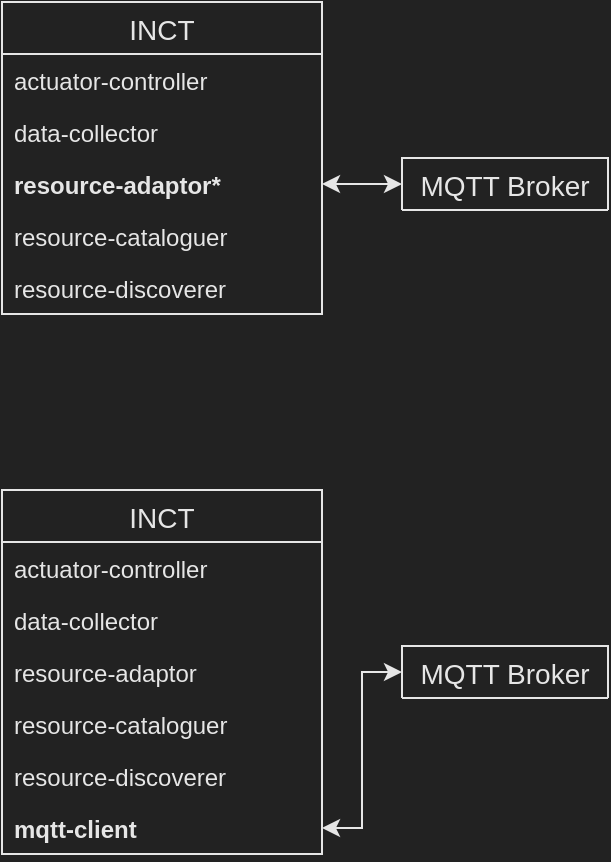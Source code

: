 <mxfile version="12.8.8" type="device"><diagram id="C5RBs43oDa-KdzZeNtuy" name="Page-1"><mxGraphModel dx="946" dy="651" grid="0" gridSize="10" guides="1" tooltips="1" connect="1" arrows="1" fold="1" page="1" pageScale="1" pageWidth="827" pageHeight="1169" background="#222222" math="0" shadow="0"><root><mxCell id="WIyWlLk6GJQsqaUBKTNV-0"/><mxCell id="WIyWlLk6GJQsqaUBKTNV-1" parent="WIyWlLk6GJQsqaUBKTNV-0"/><mxCell id="z7Bzbqkx4B1tsS3JdugF-8" value="INCT" style="swimlane;fontStyle=0;childLayout=stackLayout;horizontal=1;startSize=26;horizontalStack=0;resizeParent=1;resizeParentMax=0;resizeLast=0;collapsible=1;marginBottom=0;align=center;fontSize=14;fontColor=#E6E6E6;fillColor=none;strokeColor=#E6E6E6;" vertex="1" parent="WIyWlLk6GJQsqaUBKTNV-1"><mxGeometry x="42" y="106" width="160" height="156" as="geometry"/></mxCell><mxCell id="z7Bzbqkx4B1tsS3JdugF-9" value="actuator-controller" style="text;strokeColor=none;fillColor=none;spacingLeft=4;spacingRight=4;overflow=hidden;rotatable=0;points=[[0,0.5],[1,0.5]];portConstraint=eastwest;fontSize=12;fontColor=#E6E6E6;" vertex="1" parent="z7Bzbqkx4B1tsS3JdugF-8"><mxGeometry y="26" width="160" height="26" as="geometry"/></mxCell><mxCell id="z7Bzbqkx4B1tsS3JdugF-10" value="data-collector" style="text;strokeColor=none;fillColor=none;spacingLeft=4;spacingRight=4;overflow=hidden;rotatable=0;points=[[0,0.5],[1,0.5]];portConstraint=eastwest;fontSize=12;fontColor=#E6E6E6;" vertex="1" parent="z7Bzbqkx4B1tsS3JdugF-8"><mxGeometry y="52" width="160" height="26" as="geometry"/></mxCell><mxCell id="z7Bzbqkx4B1tsS3JdugF-11" value="resource-adaptor*" style="text;strokeColor=none;fillColor=none;spacingLeft=4;spacingRight=4;overflow=hidden;rotatable=0;points=[[0,0.5],[1,0.5]];portConstraint=eastwest;fontSize=12;fontColor=#E6E6E6;fontStyle=1" vertex="1" parent="z7Bzbqkx4B1tsS3JdugF-8"><mxGeometry y="78" width="160" height="26" as="geometry"/></mxCell><mxCell id="z7Bzbqkx4B1tsS3JdugF-12" value="resource-cataloguer" style="text;strokeColor=none;fillColor=none;spacingLeft=4;spacingRight=4;overflow=hidden;rotatable=0;points=[[0,0.5],[1,0.5]];portConstraint=eastwest;fontSize=12;fontColor=#E6E6E6;" vertex="1" parent="z7Bzbqkx4B1tsS3JdugF-8"><mxGeometry y="104" width="160" height="26" as="geometry"/></mxCell><mxCell id="z7Bzbqkx4B1tsS3JdugF-13" value="resource-discoverer" style="text;strokeColor=none;fillColor=none;spacingLeft=4;spacingRight=4;overflow=hidden;rotatable=0;points=[[0,0.5],[1,0.5]];portConstraint=eastwest;fontSize=12;fontColor=#E6E6E6;" vertex="1" parent="z7Bzbqkx4B1tsS3JdugF-8"><mxGeometry y="130" width="160" height="26" as="geometry"/></mxCell><mxCell id="z7Bzbqkx4B1tsS3JdugF-14" style="edgeStyle=orthogonalEdgeStyle;rounded=0;orthogonalLoop=1;jettySize=auto;html=1;exitX=1;exitY=0.5;exitDx=0;exitDy=0;entryX=0;entryY=0.5;entryDx=0;entryDy=0;strokeColor=#E6E6E6;fontColor=#E6E6E6;startArrow=classic;startFill=1;" edge="1" parent="WIyWlLk6GJQsqaUBKTNV-1" source="z7Bzbqkx4B1tsS3JdugF-11" target="f0bl9Py0CLLweuK3wwc0-7"><mxGeometry relative="1" as="geometry"/></mxCell><mxCell id="f0bl9Py0CLLweuK3wwc0-7" value="MQTT Broker" style="swimlane;fontStyle=0;childLayout=stackLayout;horizontal=1;startSize=26;horizontalStack=0;resizeParent=1;resizeParentMax=0;resizeLast=0;collapsible=1;marginBottom=0;align=center;fontSize=14;fontColor=#E6E6E6;fillColor=none;strokeColor=#E6E6E6;" parent="WIyWlLk6GJQsqaUBKTNV-1" vertex="1"><mxGeometry x="242" y="184" width="103" height="26" as="geometry"/></mxCell><mxCell id="z7Bzbqkx4B1tsS3JdugF-51" value="INCT" style="swimlane;fontStyle=0;childLayout=stackLayout;horizontal=1;startSize=26;horizontalStack=0;resizeParent=1;resizeParentMax=0;resizeLast=0;collapsible=1;marginBottom=0;align=center;fontSize=14;fontColor=#E6E6E6;fillColor=none;strokeColor=#E6E6E6;" vertex="1" parent="WIyWlLk6GJQsqaUBKTNV-1"><mxGeometry x="42" y="350" width="160" height="182" as="geometry"/></mxCell><mxCell id="z7Bzbqkx4B1tsS3JdugF-52" value="actuator-controller" style="text;strokeColor=none;fillColor=none;spacingLeft=4;spacingRight=4;overflow=hidden;rotatable=0;points=[[0,0.5],[1,0.5]];portConstraint=eastwest;fontSize=12;fontColor=#E6E6E6;" vertex="1" parent="z7Bzbqkx4B1tsS3JdugF-51"><mxGeometry y="26" width="160" height="26" as="geometry"/></mxCell><mxCell id="z7Bzbqkx4B1tsS3JdugF-53" value="data-collector" style="text;strokeColor=none;fillColor=none;spacingLeft=4;spacingRight=4;overflow=hidden;rotatable=0;points=[[0,0.5],[1,0.5]];portConstraint=eastwest;fontSize=12;fontColor=#E6E6E6;" vertex="1" parent="z7Bzbqkx4B1tsS3JdugF-51"><mxGeometry y="52" width="160" height="26" as="geometry"/></mxCell><mxCell id="z7Bzbqkx4B1tsS3JdugF-54" value="resource-adaptor" style="text;strokeColor=none;fillColor=none;spacingLeft=4;spacingRight=4;overflow=hidden;rotatable=0;points=[[0,0.5],[1,0.5]];portConstraint=eastwest;fontSize=12;fontColor=#E6E6E6;fontStyle=0" vertex="1" parent="z7Bzbqkx4B1tsS3JdugF-51"><mxGeometry y="78" width="160" height="26" as="geometry"/></mxCell><mxCell id="z7Bzbqkx4B1tsS3JdugF-55" value="resource-cataloguer" style="text;strokeColor=none;fillColor=none;spacingLeft=4;spacingRight=4;overflow=hidden;rotatable=0;points=[[0,0.5],[1,0.5]];portConstraint=eastwest;fontSize=12;fontColor=#E6E6E6;" vertex="1" parent="z7Bzbqkx4B1tsS3JdugF-51"><mxGeometry y="104" width="160" height="26" as="geometry"/></mxCell><mxCell id="z7Bzbqkx4B1tsS3JdugF-56" value="resource-discoverer" style="text;strokeColor=none;fillColor=none;spacingLeft=4;spacingRight=4;overflow=hidden;rotatable=0;points=[[0,0.5],[1,0.5]];portConstraint=eastwest;fontSize=12;fontColor=#E6E6E6;dropTarget=1;" vertex="1" parent="z7Bzbqkx4B1tsS3JdugF-51"><mxGeometry y="130" width="160" height="26" as="geometry"/></mxCell><mxCell id="z7Bzbqkx4B1tsS3JdugF-65" value="mqtt-client" style="text;strokeColor=none;fillColor=none;spacingLeft=4;spacingRight=4;overflow=hidden;rotatable=0;points=[[0,0.5],[1,0.5]];portConstraint=eastwest;fontSize=12;fontColor=#E6E6E6;fontStyle=1" vertex="1" parent="z7Bzbqkx4B1tsS3JdugF-51"><mxGeometry y="156" width="160" height="26" as="geometry"/></mxCell><mxCell id="z7Bzbqkx4B1tsS3JdugF-57" value="MQTT Broker" style="swimlane;fontStyle=0;childLayout=stackLayout;horizontal=1;startSize=26;horizontalStack=0;resizeParent=1;resizeParentMax=0;resizeLast=0;collapsible=1;marginBottom=0;align=center;fontSize=14;fontColor=#E6E6E6;fillColor=none;strokeColor=#E6E6E6;" vertex="1" parent="WIyWlLk6GJQsqaUBKTNV-1"><mxGeometry x="242" y="428" width="103" height="26" as="geometry"/></mxCell><mxCell id="z7Bzbqkx4B1tsS3JdugF-66" style="edgeStyle=orthogonalEdgeStyle;rounded=0;orthogonalLoop=1;jettySize=auto;html=1;exitX=1;exitY=0.5;exitDx=0;exitDy=0;entryX=0;entryY=0.5;entryDx=0;entryDy=0;startArrow=classic;startFill=1;strokeColor=#E6E6E6;fontColor=#E6E6E6;" edge="1" parent="WIyWlLk6GJQsqaUBKTNV-1" source="z7Bzbqkx4B1tsS3JdugF-65" target="z7Bzbqkx4B1tsS3JdugF-57"><mxGeometry relative="1" as="geometry"/></mxCell></root></mxGraphModel></diagram></mxfile>